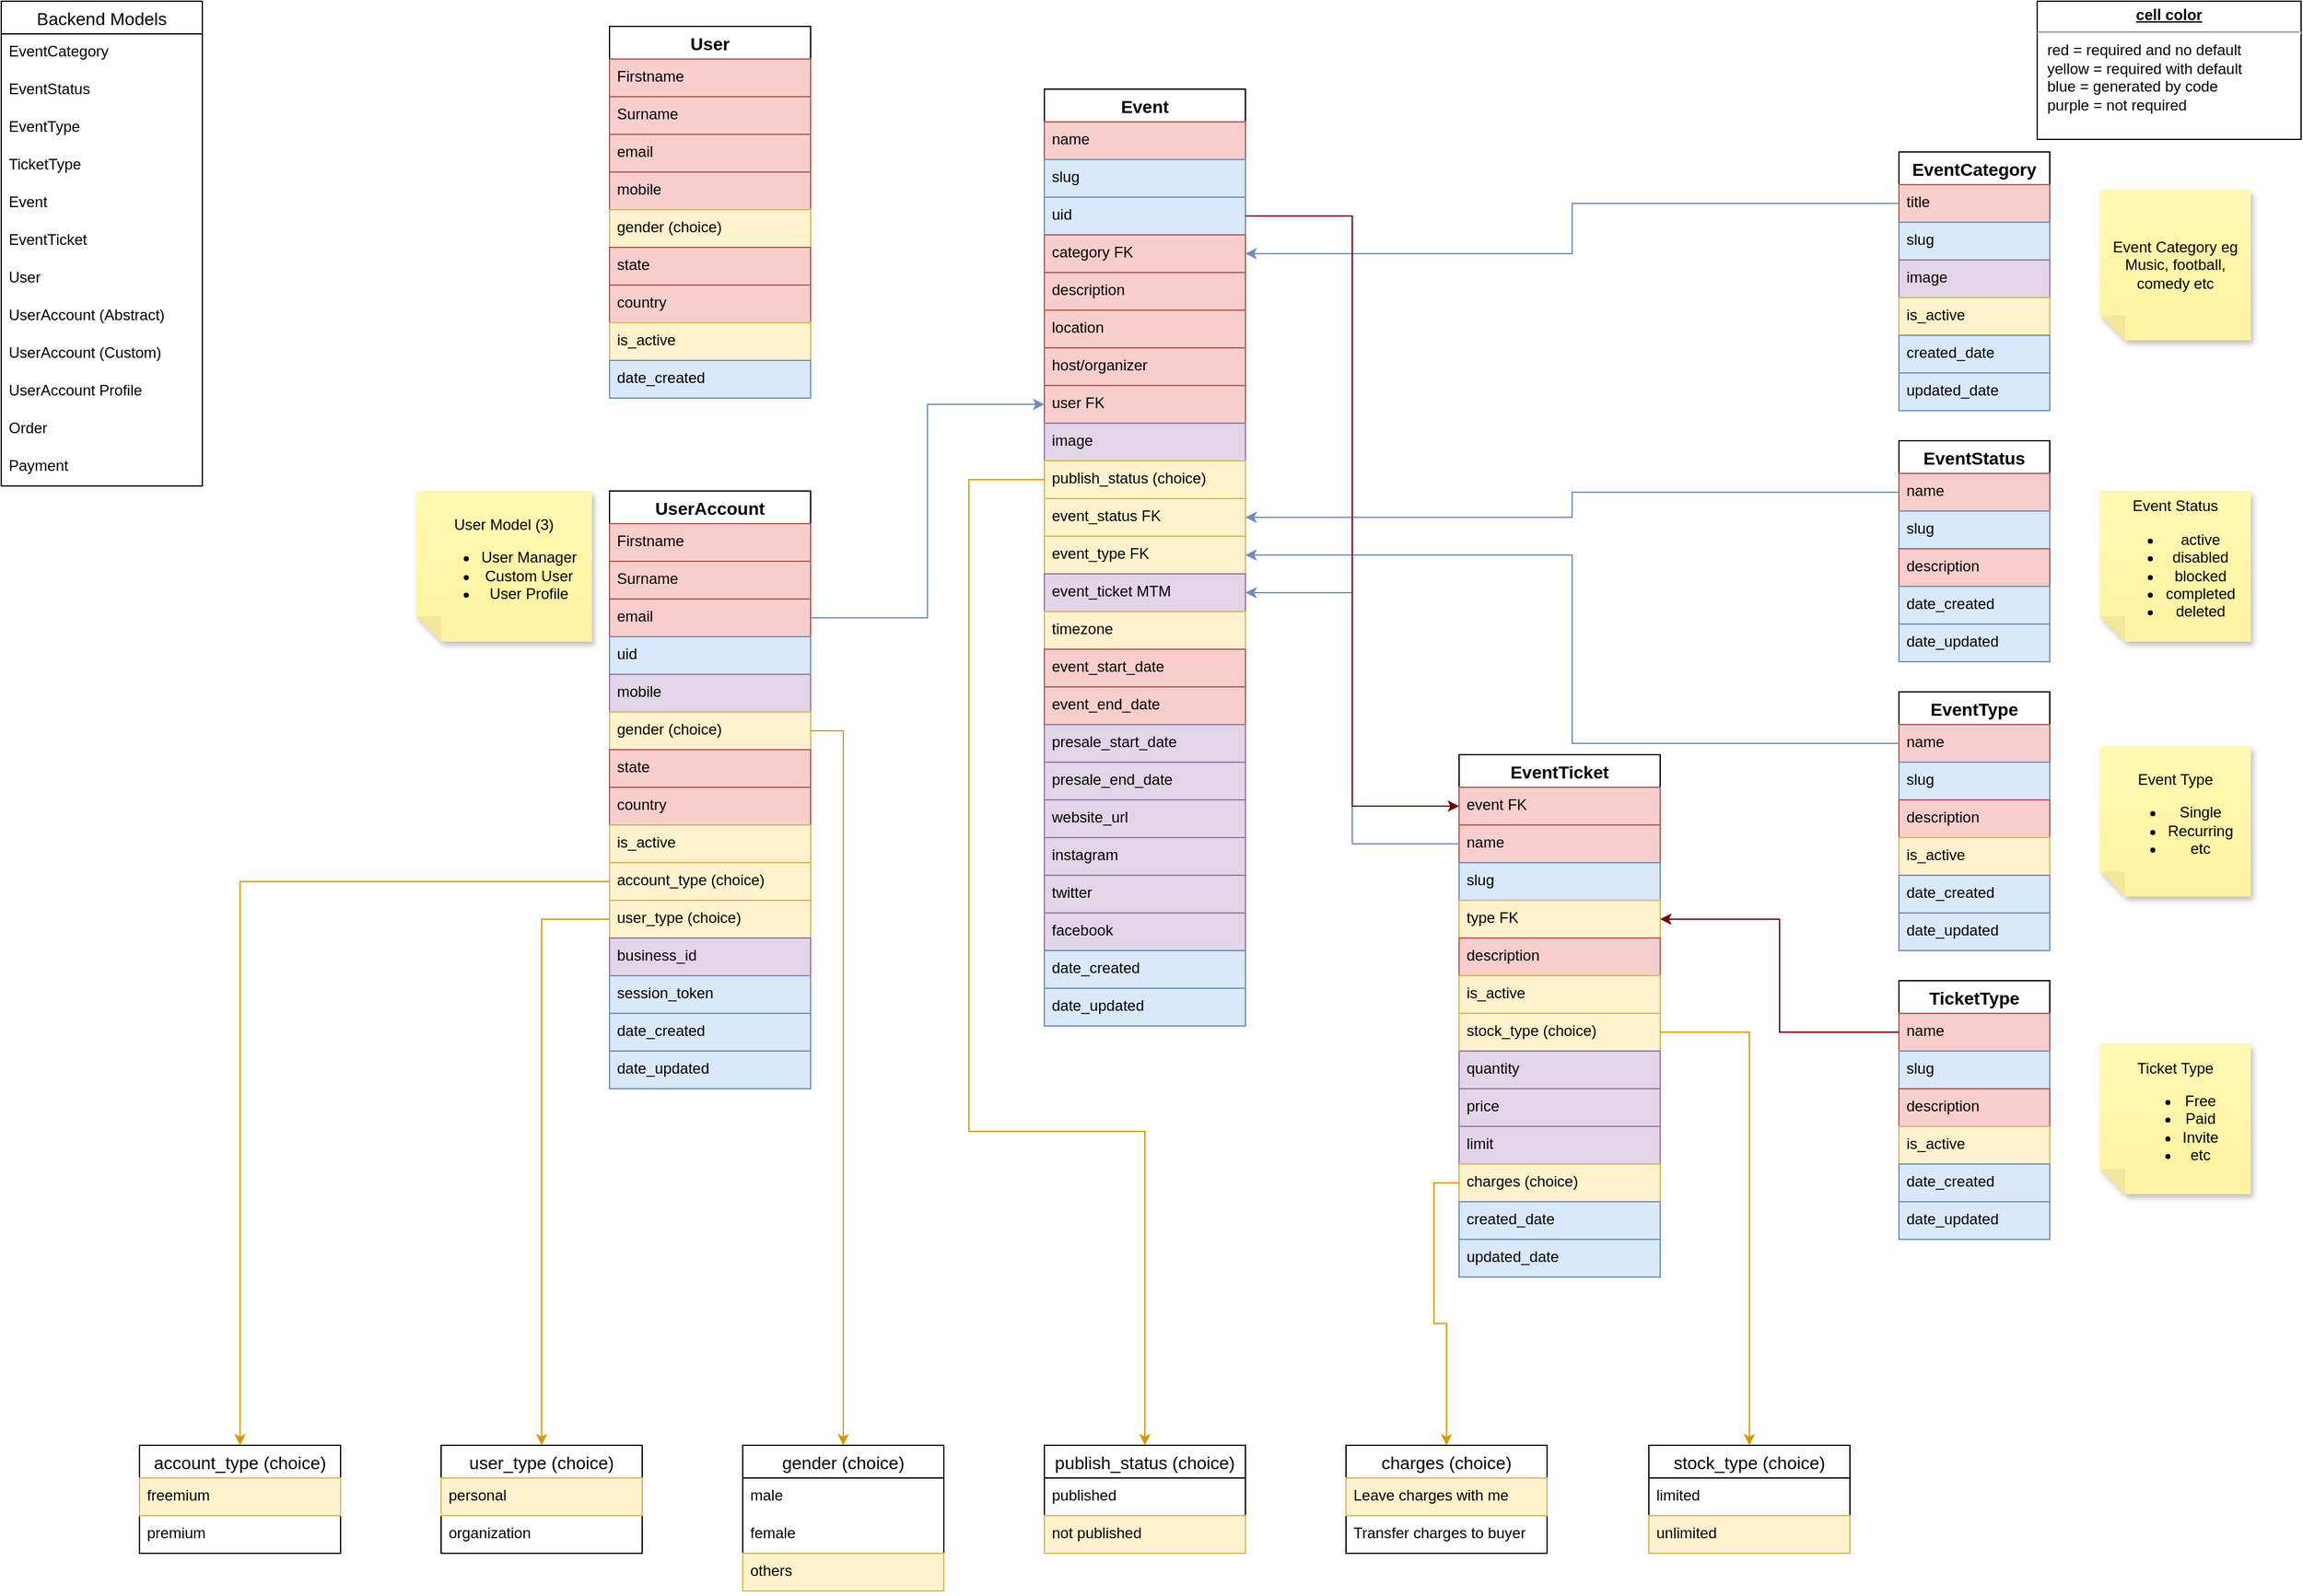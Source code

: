 <mxfile version="20.2.3" type="github">
  <diagram id="C5RBs43oDa-KdzZeNtuy" name="Page-1">
    <mxGraphModel dx="1821" dy="510" grid="1" gridSize="10" guides="1" tooltips="1" connect="1" arrows="1" fold="1" page="1" pageScale="1" pageWidth="827" pageHeight="1169" math="0" shadow="0">
      <root>
        <mxCell id="WIyWlLk6GJQsqaUBKTNV-0" />
        <mxCell id="WIyWlLk6GJQsqaUBKTNV-1" parent="WIyWlLk6GJQsqaUBKTNV-0" />
        <mxCell id="NMEjreOjYdx9jaVVlPMW-15" value="EventCategory" style="swimlane;fontStyle=1;childLayout=stackLayout;horizontal=1;startSize=26;horizontalStack=0;resizeParent=1;resizeParentMax=0;resizeLast=0;collapsible=1;marginBottom=0;align=center;fontSize=14;fontFamily=Helvetica;" parent="WIyWlLk6GJQsqaUBKTNV-1" vertex="1">
          <mxGeometry x="1280" y="170" width="120" height="206" as="geometry" />
        </mxCell>
        <mxCell id="NMEjreOjYdx9jaVVlPMW-16" value="title" style="text;strokeColor=#b85450;fillColor=#f8cecc;spacingLeft=4;spacingRight=4;overflow=hidden;rotatable=0;points=[[0,0.5],[1,0.5]];portConstraint=eastwest;fontSize=12;fontFamily=Helvetica;" parent="NMEjreOjYdx9jaVVlPMW-15" vertex="1">
          <mxGeometry y="26" width="120" height="30" as="geometry" />
        </mxCell>
        <mxCell id="NMEjreOjYdx9jaVVlPMW-17" value="slug" style="text;spacingLeft=4;spacingRight=4;overflow=hidden;rotatable=0;points=[[0,0.5],[1,0.5]];portConstraint=eastwest;fontSize=12;fillColor=#dae8fc;strokeColor=#6c8ebf;" parent="NMEjreOjYdx9jaVVlPMW-15" vertex="1">
          <mxGeometry y="56" width="120" height="30" as="geometry" />
        </mxCell>
        <mxCell id="NMEjreOjYdx9jaVVlPMW-18" value="image" style="text;strokeColor=#9673a6;fillColor=#e1d5e7;spacingLeft=4;spacingRight=4;overflow=hidden;rotatable=0;points=[[0,0.5],[1,0.5]];portConstraint=eastwest;fontSize=12;" parent="NMEjreOjYdx9jaVVlPMW-15" vertex="1">
          <mxGeometry y="86" width="120" height="30" as="geometry" />
        </mxCell>
        <mxCell id="NMEjreOjYdx9jaVVlPMW-27" value="is_active" style="text;strokeColor=#d6b656;fillColor=#fff2cc;spacingLeft=4;spacingRight=4;overflow=hidden;rotatable=0;points=[[0,0.5],[1,0.5]];portConstraint=eastwest;fontSize=12;" parent="NMEjreOjYdx9jaVVlPMW-15" vertex="1">
          <mxGeometry y="116" width="120" height="30" as="geometry" />
        </mxCell>
        <mxCell id="NMEjreOjYdx9jaVVlPMW-28" value="created_date" style="text;strokeColor=#6c8ebf;fillColor=#dae8fc;spacingLeft=4;spacingRight=4;overflow=hidden;rotatable=0;points=[[0,0.5],[1,0.5]];portConstraint=eastwest;fontSize=12;" parent="NMEjreOjYdx9jaVVlPMW-15" vertex="1">
          <mxGeometry y="146" width="120" height="30" as="geometry" />
        </mxCell>
        <mxCell id="NMEjreOjYdx9jaVVlPMW-30" value="updated_date" style="text;strokeColor=#6c8ebf;fillColor=#dae8fc;spacingLeft=4;spacingRight=4;overflow=hidden;rotatable=0;points=[[0,0.5],[1,0.5]];portConstraint=eastwest;fontSize=12;" parent="NMEjreOjYdx9jaVVlPMW-15" vertex="1">
          <mxGeometry y="176" width="120" height="30" as="geometry" />
        </mxCell>
        <mxCell id="NMEjreOjYdx9jaVVlPMW-31" value="Event" style="swimlane;fontStyle=1;childLayout=stackLayout;horizontal=1;startSize=26;horizontalStack=0;resizeParent=1;resizeParentMax=0;resizeLast=0;collapsible=1;marginBottom=0;align=center;fontSize=14;fontFamily=Helvetica;" parent="WIyWlLk6GJQsqaUBKTNV-1" vertex="1">
          <mxGeometry x="600" y="120" width="160" height="746" as="geometry" />
        </mxCell>
        <mxCell id="NMEjreOjYdx9jaVVlPMW-32" value="name" style="text;strokeColor=#b85450;fillColor=#f8cecc;spacingLeft=4;spacingRight=4;overflow=hidden;rotatable=0;points=[[0,0.5],[1,0.5]];portConstraint=eastwest;fontSize=12;fontFamily=Helvetica;" parent="NMEjreOjYdx9jaVVlPMW-31" vertex="1">
          <mxGeometry y="26" width="160" height="30" as="geometry" />
        </mxCell>
        <mxCell id="NMEjreOjYdx9jaVVlPMW-33" value="slug" style="text;spacingLeft=4;spacingRight=4;overflow=hidden;rotatable=0;points=[[0,0.5],[1,0.5]];portConstraint=eastwest;fontSize=12;fontFamily=Helvetica;fillColor=#dae8fc;strokeColor=#6c8ebf;" parent="NMEjreOjYdx9jaVVlPMW-31" vertex="1">
          <mxGeometry y="56" width="160" height="30" as="geometry" />
        </mxCell>
        <mxCell id="NMEjreOjYdx9jaVVlPMW-34" value="uid" style="text;spacingLeft=4;spacingRight=4;overflow=hidden;rotatable=0;points=[[0,0.5],[1,0.5]];portConstraint=eastwest;fontSize=12;fontFamily=Helvetica;fillColor=#dae8fc;strokeColor=#6c8ebf;" parent="NMEjreOjYdx9jaVVlPMW-31" vertex="1">
          <mxGeometry y="86" width="160" height="30" as="geometry" />
        </mxCell>
        <mxCell id="NMEjreOjYdx9jaVVlPMW-49" value="category FK" style="text;strokeColor=#b85450;fillColor=#f8cecc;spacingLeft=4;spacingRight=4;overflow=hidden;rotatable=0;points=[[0,0.5],[1,0.5]];portConstraint=eastwest;fontSize=12;fontFamily=Helvetica;" parent="NMEjreOjYdx9jaVVlPMW-31" vertex="1">
          <mxGeometry y="116" width="160" height="30" as="geometry" />
        </mxCell>
        <mxCell id="NMEjreOjYdx9jaVVlPMW-48" value="description" style="text;strokeColor=#b85450;fillColor=#f8cecc;spacingLeft=4;spacingRight=4;overflow=hidden;rotatable=0;points=[[0,0.5],[1,0.5]];portConstraint=eastwest;fontSize=12;fontFamily=Helvetica;" parent="NMEjreOjYdx9jaVVlPMW-31" vertex="1">
          <mxGeometry y="146" width="160" height="30" as="geometry" />
        </mxCell>
        <mxCell id="NMEjreOjYdx9jaVVlPMW-47" value="location" style="text;strokeColor=#b85450;fillColor=#f8cecc;spacingLeft=4;spacingRight=4;overflow=hidden;rotatable=0;points=[[0,0.5],[1,0.5]];portConstraint=eastwest;fontSize=12;fontFamily=Helvetica;" parent="NMEjreOjYdx9jaVVlPMW-31" vertex="1">
          <mxGeometry y="176" width="160" height="30" as="geometry" />
        </mxCell>
        <mxCell id="NMEjreOjYdx9jaVVlPMW-46" value="host/organizer" style="text;strokeColor=#b85450;fillColor=#f8cecc;spacingLeft=4;spacingRight=4;overflow=hidden;rotatable=0;points=[[0,0.5],[1,0.5]];portConstraint=eastwest;fontSize=12;fontFamily=Helvetica;" parent="NMEjreOjYdx9jaVVlPMW-31" vertex="1">
          <mxGeometry y="206" width="160" height="30" as="geometry" />
        </mxCell>
        <mxCell id="NMEjreOjYdx9jaVVlPMW-45" value="user FK" style="text;strokeColor=#b85450;fillColor=#f8cecc;spacingLeft=4;spacingRight=4;overflow=hidden;rotatable=0;points=[[0,0.5],[1,0.5]];portConstraint=eastwest;fontSize=12;fontFamily=Helvetica;" parent="NMEjreOjYdx9jaVVlPMW-31" vertex="1">
          <mxGeometry y="236" width="160" height="30" as="geometry" />
        </mxCell>
        <mxCell id="NMEjreOjYdx9jaVVlPMW-44" value="image" style="text;strokeColor=#9673a6;fillColor=#e1d5e7;spacingLeft=4;spacingRight=4;overflow=hidden;rotatable=0;points=[[0,0.5],[1,0.5]];portConstraint=eastwest;fontSize=12;fontFamily=Helvetica;" parent="NMEjreOjYdx9jaVVlPMW-31" vertex="1">
          <mxGeometry y="266" width="160" height="30" as="geometry" />
        </mxCell>
        <mxCell id="NMEjreOjYdx9jaVVlPMW-43" value="publish_status (choice)" style="text;strokeColor=#d6b656;fillColor=#fff2cc;spacingLeft=4;spacingRight=4;overflow=hidden;rotatable=0;points=[[0,0.5],[1,0.5]];portConstraint=eastwest;fontSize=12;fontFamily=Helvetica;" parent="NMEjreOjYdx9jaVVlPMW-31" vertex="1">
          <mxGeometry y="296" width="160" height="30" as="geometry" />
        </mxCell>
        <mxCell id="NMEjreOjYdx9jaVVlPMW-42" value="event_status FK" style="text;strokeColor=#d6b656;fillColor=#fff2cc;spacingLeft=4;spacingRight=4;overflow=hidden;rotatable=0;points=[[0,0.5],[1,0.5]];portConstraint=eastwest;fontSize=12;fontFamily=Helvetica;" parent="NMEjreOjYdx9jaVVlPMW-31" vertex="1">
          <mxGeometry y="326" width="160" height="30" as="geometry" />
        </mxCell>
        <mxCell id="NMEjreOjYdx9jaVVlPMW-54" value="event_type FK" style="text;strokeColor=#d6b656;fillColor=#fff2cc;spacingLeft=4;spacingRight=4;overflow=hidden;rotatable=0;points=[[0,0.5],[1,0.5]];portConstraint=eastwest;fontSize=12;fontFamily=Helvetica;" parent="NMEjreOjYdx9jaVVlPMW-31" vertex="1">
          <mxGeometry y="356" width="160" height="30" as="geometry" />
        </mxCell>
        <mxCell id="NMEjreOjYdx9jaVVlPMW-52" value="event_ticket MTM" style="text;strokeColor=#9673a6;fillColor=#e1d5e7;spacingLeft=4;spacingRight=4;overflow=hidden;rotatable=0;points=[[0,0.5],[1,0.5]];portConstraint=eastwest;fontSize=12;fontFamily=Helvetica;" parent="NMEjreOjYdx9jaVVlPMW-31" vertex="1">
          <mxGeometry y="386" width="160" height="30" as="geometry" />
        </mxCell>
        <mxCell id="NMEjreOjYdx9jaVVlPMW-41" value="timezone" style="text;strokeColor=#d6b656;fillColor=#fff2cc;spacingLeft=4;spacingRight=4;overflow=hidden;rotatable=0;points=[[0,0.5],[1,0.5]];portConstraint=eastwest;fontSize=12;fontFamily=Helvetica;" parent="NMEjreOjYdx9jaVVlPMW-31" vertex="1">
          <mxGeometry y="416" width="160" height="30" as="geometry" />
        </mxCell>
        <mxCell id="NMEjreOjYdx9jaVVlPMW-40" value="event_start_date" style="text;strokeColor=#b85450;fillColor=#f8cecc;spacingLeft=4;spacingRight=4;overflow=hidden;rotatable=0;points=[[0,0.5],[1,0.5]];portConstraint=eastwest;fontSize=12;fontFamily=Helvetica;" parent="NMEjreOjYdx9jaVVlPMW-31" vertex="1">
          <mxGeometry y="446" width="160" height="30" as="geometry" />
        </mxCell>
        <mxCell id="NMEjreOjYdx9jaVVlPMW-39" value="event_end_date" style="text;strokeColor=#b85450;fillColor=#f8cecc;spacingLeft=4;spacingRight=4;overflow=hidden;rotatable=0;points=[[0,0.5],[1,0.5]];portConstraint=eastwest;fontSize=12;fontFamily=Helvetica;" parent="NMEjreOjYdx9jaVVlPMW-31" vertex="1">
          <mxGeometry y="476" width="160" height="30" as="geometry" />
        </mxCell>
        <mxCell id="NMEjreOjYdx9jaVVlPMW-38" value="presale_start_date" style="text;strokeColor=#9673a6;fillColor=#e1d5e7;spacingLeft=4;spacingRight=4;overflow=hidden;rotatable=0;points=[[0,0.5],[1,0.5]];portConstraint=eastwest;fontSize=12;fontFamily=Helvetica;" parent="NMEjreOjYdx9jaVVlPMW-31" vertex="1">
          <mxGeometry y="506" width="160" height="30" as="geometry" />
        </mxCell>
        <mxCell id="NMEjreOjYdx9jaVVlPMW-37" value="presale_end_date" style="text;strokeColor=#9673a6;fillColor=#e1d5e7;spacingLeft=4;spacingRight=4;overflow=hidden;rotatable=0;points=[[0,0.5],[1,0.5]];portConstraint=eastwest;fontSize=12;fontFamily=Helvetica;" parent="NMEjreOjYdx9jaVVlPMW-31" vertex="1">
          <mxGeometry y="536" width="160" height="30" as="geometry" />
        </mxCell>
        <mxCell id="NMEjreOjYdx9jaVVlPMW-36" value="website_url" style="text;strokeColor=#9673a6;fillColor=#e1d5e7;spacingLeft=4;spacingRight=4;overflow=hidden;rotatable=0;points=[[0,0.5],[1,0.5]];portConstraint=eastwest;fontSize=12;fontFamily=Helvetica;" parent="NMEjreOjYdx9jaVVlPMW-31" vertex="1">
          <mxGeometry y="566" width="160" height="30" as="geometry" />
        </mxCell>
        <mxCell id="NMEjreOjYdx9jaVVlPMW-35" value="instagram" style="text;strokeColor=#9673a6;fillColor=#e1d5e7;spacingLeft=4;spacingRight=4;overflow=hidden;rotatable=0;points=[[0,0.5],[1,0.5]];portConstraint=eastwest;fontSize=12;fontFamily=Helvetica;" parent="NMEjreOjYdx9jaVVlPMW-31" vertex="1">
          <mxGeometry y="596" width="160" height="30" as="geometry" />
        </mxCell>
        <mxCell id="NMEjreOjYdx9jaVVlPMW-51" value="twitter" style="text;strokeColor=#9673a6;fillColor=#e1d5e7;spacingLeft=4;spacingRight=4;overflow=hidden;rotatable=0;points=[[0,0.5],[1,0.5]];portConstraint=eastwest;fontSize=12;fontFamily=Helvetica;" parent="NMEjreOjYdx9jaVVlPMW-31" vertex="1">
          <mxGeometry y="626" width="160" height="30" as="geometry" />
        </mxCell>
        <mxCell id="NMEjreOjYdx9jaVVlPMW-50" value="facebook" style="text;strokeColor=#9673a6;fillColor=#e1d5e7;spacingLeft=4;spacingRight=4;overflow=hidden;rotatable=0;points=[[0,0.5],[1,0.5]];portConstraint=eastwest;fontSize=12;fontFamily=Helvetica;" parent="NMEjreOjYdx9jaVVlPMW-31" vertex="1">
          <mxGeometry y="656" width="160" height="30" as="geometry" />
        </mxCell>
        <mxCell id="7cKuSLoPHwJG7GLjjcPz-44" value="date_created" style="text;strokeColor=#6c8ebf;fillColor=#dae8fc;spacingLeft=4;spacingRight=4;overflow=hidden;rotatable=0;points=[[0,0.5],[1,0.5]];portConstraint=eastwest;fontSize=12;fontFamily=Helvetica;" vertex="1" parent="NMEjreOjYdx9jaVVlPMW-31">
          <mxGeometry y="686" width="160" height="30" as="geometry" />
        </mxCell>
        <mxCell id="7cKuSLoPHwJG7GLjjcPz-43" value="date_updated" style="text;strokeColor=#6c8ebf;fillColor=#dae8fc;spacingLeft=4;spacingRight=4;overflow=hidden;rotatable=0;points=[[0,0.5],[1,0.5]];portConstraint=eastwest;fontSize=12;fontFamily=Helvetica;" vertex="1" parent="NMEjreOjYdx9jaVVlPMW-31">
          <mxGeometry y="716" width="160" height="30" as="geometry" />
        </mxCell>
        <mxCell id="NMEjreOjYdx9jaVVlPMW-55" value="EventStatus" style="swimlane;fontStyle=1;childLayout=stackLayout;horizontal=1;startSize=26;horizontalStack=0;resizeParent=1;resizeParentMax=0;resizeLast=0;collapsible=1;marginBottom=0;align=center;fontSize=14;fontFamily=Helvetica;" parent="WIyWlLk6GJQsqaUBKTNV-1" vertex="1">
          <mxGeometry x="1280" y="400" width="120" height="176" as="geometry" />
        </mxCell>
        <mxCell id="NMEjreOjYdx9jaVVlPMW-56" value="name" style="text;strokeColor=#b85450;fillColor=#f8cecc;spacingLeft=4;spacingRight=4;overflow=hidden;rotatable=0;points=[[0,0.5],[1,0.5]];portConstraint=eastwest;fontSize=12;fontFamily=Helvetica;" parent="NMEjreOjYdx9jaVVlPMW-55" vertex="1">
          <mxGeometry y="26" width="120" height="30" as="geometry" />
        </mxCell>
        <mxCell id="NMEjreOjYdx9jaVVlPMW-57" value="slug" style="text;spacingLeft=4;spacingRight=4;overflow=hidden;rotatable=0;points=[[0,0.5],[1,0.5]];portConstraint=eastwest;fontSize=12;fontFamily=Helvetica;fillColor=#dae8fc;strokeColor=#6c8ebf;" parent="NMEjreOjYdx9jaVVlPMW-55" vertex="1">
          <mxGeometry y="56" width="120" height="30" as="geometry" />
        </mxCell>
        <mxCell id="NMEjreOjYdx9jaVVlPMW-58" value="description" style="text;strokeColor=#b85450;fillColor=#f8cecc;spacingLeft=4;spacingRight=4;overflow=hidden;rotatable=0;points=[[0,0.5],[1,0.5]];portConstraint=eastwest;fontSize=12;fontFamily=Helvetica;" parent="NMEjreOjYdx9jaVVlPMW-55" vertex="1">
          <mxGeometry y="86" width="120" height="30" as="geometry" />
        </mxCell>
        <mxCell id="NMEjreOjYdx9jaVVlPMW-60" value="date_created" style="text;strokeColor=#6c8ebf;fillColor=#dae8fc;spacingLeft=4;spacingRight=4;overflow=hidden;rotatable=0;points=[[0,0.5],[1,0.5]];portConstraint=eastwest;fontSize=12;fontFamily=Helvetica;" parent="NMEjreOjYdx9jaVVlPMW-55" vertex="1">
          <mxGeometry y="116" width="120" height="30" as="geometry" />
        </mxCell>
        <mxCell id="NMEjreOjYdx9jaVVlPMW-59" value="date_updated" style="text;strokeColor=#6c8ebf;fillColor=#dae8fc;spacingLeft=4;spacingRight=4;overflow=hidden;rotatable=0;points=[[0,0.5],[1,0.5]];portConstraint=eastwest;fontSize=12;fontFamily=Helvetica;" parent="NMEjreOjYdx9jaVVlPMW-55" vertex="1">
          <mxGeometry y="146" width="120" height="30" as="geometry" />
        </mxCell>
        <mxCell id="NMEjreOjYdx9jaVVlPMW-61" value="EventType" style="swimlane;fontStyle=1;childLayout=stackLayout;horizontal=1;startSize=26;horizontalStack=0;resizeParent=1;resizeParentMax=0;resizeLast=0;collapsible=1;marginBottom=0;align=center;fontSize=14;fontFamily=Helvetica;" parent="WIyWlLk6GJQsqaUBKTNV-1" vertex="1">
          <mxGeometry x="1280" y="600" width="120" height="206" as="geometry" />
        </mxCell>
        <mxCell id="NMEjreOjYdx9jaVVlPMW-62" value="name" style="text;strokeColor=#b85450;fillColor=#f8cecc;spacingLeft=4;spacingRight=4;overflow=hidden;rotatable=0;points=[[0,0.5],[1,0.5]];portConstraint=eastwest;fontSize=12;fontFamily=Helvetica;" parent="NMEjreOjYdx9jaVVlPMW-61" vertex="1">
          <mxGeometry y="26" width="120" height="30" as="geometry" />
        </mxCell>
        <mxCell id="NMEjreOjYdx9jaVVlPMW-63" value="slug" style="text;spacingLeft=4;spacingRight=4;overflow=hidden;rotatable=0;points=[[0,0.5],[1,0.5]];portConstraint=eastwest;fontSize=12;fontFamily=Helvetica;fillColor=#dae8fc;strokeColor=#6c8ebf;" parent="NMEjreOjYdx9jaVVlPMW-61" vertex="1">
          <mxGeometry y="56" width="120" height="30" as="geometry" />
        </mxCell>
        <mxCell id="NMEjreOjYdx9jaVVlPMW-64" value="description" style="text;strokeColor=#b85450;fillColor=#f8cecc;spacingLeft=4;spacingRight=4;overflow=hidden;rotatable=0;points=[[0,0.5],[1,0.5]];portConstraint=eastwest;fontSize=12;fontFamily=Helvetica;" parent="NMEjreOjYdx9jaVVlPMW-61" vertex="1">
          <mxGeometry y="86" width="120" height="30" as="geometry" />
        </mxCell>
        <mxCell id="NMEjreOjYdx9jaVVlPMW-81" value="is_active" style="text;strokeColor=#d6b656;fillColor=#fff2cc;spacingLeft=4;spacingRight=4;overflow=hidden;rotatable=0;points=[[0,0.5],[1,0.5]];portConstraint=eastwest;fontSize=12;fontFamily=Helvetica;" parent="NMEjreOjYdx9jaVVlPMW-61" vertex="1">
          <mxGeometry y="116" width="120" height="30" as="geometry" />
        </mxCell>
        <mxCell id="NMEjreOjYdx9jaVVlPMW-65" value="date_created" style="text;strokeColor=#6c8ebf;fillColor=#dae8fc;spacingLeft=4;spacingRight=4;overflow=hidden;rotatable=0;points=[[0,0.5],[1,0.5]];portConstraint=eastwest;fontSize=12;fontFamily=Helvetica;" parent="NMEjreOjYdx9jaVVlPMW-61" vertex="1">
          <mxGeometry y="146" width="120" height="30" as="geometry" />
        </mxCell>
        <mxCell id="NMEjreOjYdx9jaVVlPMW-66" value="date_updated" style="text;strokeColor=#6c8ebf;fillColor=#dae8fc;spacingLeft=4;spacingRight=4;overflow=hidden;rotatable=0;points=[[0,0.5],[1,0.5]];portConstraint=eastwest;fontSize=12;fontFamily=Helvetica;" parent="NMEjreOjYdx9jaVVlPMW-61" vertex="1">
          <mxGeometry y="176" width="120" height="30" as="geometry" />
        </mxCell>
        <mxCell id="NMEjreOjYdx9jaVVlPMW-68" value="EventTicket" style="swimlane;fontStyle=1;childLayout=stackLayout;horizontal=1;startSize=26;horizontalStack=0;resizeParent=1;resizeParentMax=0;resizeLast=0;collapsible=1;marginBottom=0;align=center;fontSize=14;fontFamily=Helvetica;" parent="WIyWlLk6GJQsqaUBKTNV-1" vertex="1">
          <mxGeometry x="930" y="650" width="160" height="416" as="geometry" />
        </mxCell>
        <mxCell id="7cKuSLoPHwJG7GLjjcPz-17" value="event FK" style="text;strokeColor=#b85450;fillColor=#f8cecc;spacingLeft=4;spacingRight=4;overflow=hidden;rotatable=0;points=[[0,0.5],[1,0.5]];portConstraint=eastwest;fontSize=12;fontFamily=Helvetica;" vertex="1" parent="NMEjreOjYdx9jaVVlPMW-68">
          <mxGeometry y="26" width="160" height="30" as="geometry" />
        </mxCell>
        <mxCell id="NMEjreOjYdx9jaVVlPMW-69" value="name" style="text;strokeColor=#b85450;fillColor=#f8cecc;spacingLeft=4;spacingRight=4;overflow=hidden;rotatable=0;points=[[0,0.5],[1,0.5]];portConstraint=eastwest;fontSize=12;fontFamily=Helvetica;" parent="NMEjreOjYdx9jaVVlPMW-68" vertex="1">
          <mxGeometry y="56" width="160" height="30" as="geometry" />
        </mxCell>
        <mxCell id="NMEjreOjYdx9jaVVlPMW-70" value="slug" style="text;spacingLeft=4;spacingRight=4;overflow=hidden;rotatable=0;points=[[0,0.5],[1,0.5]];portConstraint=eastwest;fontSize=12;fillColor=#dae8fc;strokeColor=#6c8ebf;" parent="NMEjreOjYdx9jaVVlPMW-68" vertex="1">
          <mxGeometry y="86" width="160" height="30" as="geometry" />
        </mxCell>
        <mxCell id="NMEjreOjYdx9jaVVlPMW-71" value="type FK" style="text;strokeColor=#d6b656;fillColor=#fff2cc;spacingLeft=4;spacingRight=4;overflow=hidden;rotatable=0;points=[[0,0.5],[1,0.5]];portConstraint=eastwest;fontSize=12;" parent="NMEjreOjYdx9jaVVlPMW-68" vertex="1">
          <mxGeometry y="116" width="160" height="30" as="geometry" />
        </mxCell>
        <mxCell id="NMEjreOjYdx9jaVVlPMW-87" value="description" style="text;strokeColor=#b85450;fillColor=#f8cecc;spacingLeft=4;spacingRight=4;overflow=hidden;rotatable=0;points=[[0,0.5],[1,0.5]];portConstraint=eastwest;fontSize=12;" parent="NMEjreOjYdx9jaVVlPMW-68" vertex="1">
          <mxGeometry y="146" width="160" height="30" as="geometry" />
        </mxCell>
        <mxCell id="NMEjreOjYdx9jaVVlPMW-72" value="is_active" style="text;strokeColor=#d6b656;fillColor=#fff2cc;spacingLeft=4;spacingRight=4;overflow=hidden;rotatable=0;points=[[0,0.5],[1,0.5]];portConstraint=eastwest;fontSize=12;" parent="NMEjreOjYdx9jaVVlPMW-68" vertex="1">
          <mxGeometry y="176" width="160" height="30" as="geometry" />
        </mxCell>
        <mxCell id="NMEjreOjYdx9jaVVlPMW-83" value="stock_type (choice)" style="text;spacingLeft=4;spacingRight=4;overflow=hidden;rotatable=0;points=[[0,0.5],[1,0.5]];portConstraint=eastwest;fontSize=12;fillColor=#fff2cc;strokeColor=#d6b656;" parent="NMEjreOjYdx9jaVVlPMW-68" vertex="1">
          <mxGeometry y="206" width="160" height="30" as="geometry" />
        </mxCell>
        <mxCell id="NMEjreOjYdx9jaVVlPMW-84" value="quantity" style="text;spacingLeft=4;spacingRight=4;overflow=hidden;rotatable=0;points=[[0,0.5],[1,0.5]];portConstraint=eastwest;fontSize=12;fillColor=#e1d5e7;strokeColor=#9673a6;" parent="NMEjreOjYdx9jaVVlPMW-68" vertex="1">
          <mxGeometry y="236" width="160" height="30" as="geometry" />
        </mxCell>
        <mxCell id="NMEjreOjYdx9jaVVlPMW-85" value="price" style="text;strokeColor=#9673a6;fillColor=#e1d5e7;spacingLeft=4;spacingRight=4;overflow=hidden;rotatable=0;points=[[0,0.5],[1,0.5]];portConstraint=eastwest;fontSize=12;" parent="NMEjreOjYdx9jaVVlPMW-68" vertex="1">
          <mxGeometry y="266" width="160" height="30" as="geometry" />
        </mxCell>
        <mxCell id="NMEjreOjYdx9jaVVlPMW-86" value="limit" style="text;strokeColor=#9673a6;fillColor=#e1d5e7;spacingLeft=4;spacingRight=4;overflow=hidden;rotatable=0;points=[[0,0.5],[1,0.5]];portConstraint=eastwest;fontSize=12;" parent="NMEjreOjYdx9jaVVlPMW-68" vertex="1">
          <mxGeometry y="296" width="160" height="30" as="geometry" />
        </mxCell>
        <mxCell id="NMEjreOjYdx9jaVVlPMW-88" value="charges (choice)" style="text;spacingLeft=4;spacingRight=4;overflow=hidden;rotatable=0;points=[[0,0.5],[1,0.5]];portConstraint=eastwest;fontSize=12;fillColor=#fff2cc;strokeColor=#d6b656;" parent="NMEjreOjYdx9jaVVlPMW-68" vertex="1">
          <mxGeometry y="326" width="160" height="30" as="geometry" />
        </mxCell>
        <mxCell id="NMEjreOjYdx9jaVVlPMW-73" value="created_date" style="text;strokeColor=#6c8ebf;fillColor=#dae8fc;spacingLeft=4;spacingRight=4;overflow=hidden;rotatable=0;points=[[0,0.5],[1,0.5]];portConstraint=eastwest;fontSize=12;" parent="NMEjreOjYdx9jaVVlPMW-68" vertex="1">
          <mxGeometry y="356" width="160" height="30" as="geometry" />
        </mxCell>
        <mxCell id="NMEjreOjYdx9jaVVlPMW-74" value="updated_date" style="text;strokeColor=#6c8ebf;fillColor=#dae8fc;spacingLeft=4;spacingRight=4;overflow=hidden;rotatable=0;points=[[0,0.5],[1,0.5]];portConstraint=eastwest;fontSize=12;" parent="NMEjreOjYdx9jaVVlPMW-68" vertex="1">
          <mxGeometry y="386" width="160" height="30" as="geometry" />
        </mxCell>
        <mxCell id="NMEjreOjYdx9jaVVlPMW-75" value="TicketType" style="swimlane;fontStyle=1;childLayout=stackLayout;horizontal=1;startSize=26;horizontalStack=0;resizeParent=1;resizeParentMax=0;resizeLast=0;collapsible=1;marginBottom=0;align=center;fontSize=14;fontFamily=Helvetica;" parent="WIyWlLk6GJQsqaUBKTNV-1" vertex="1">
          <mxGeometry x="1280" y="830" width="120" height="206" as="geometry" />
        </mxCell>
        <mxCell id="NMEjreOjYdx9jaVVlPMW-76" value="name" style="text;strokeColor=#b85450;fillColor=#f8cecc;spacingLeft=4;spacingRight=4;overflow=hidden;rotatable=0;points=[[0,0.5],[1,0.5]];portConstraint=eastwest;fontSize=12;fontFamily=Helvetica;" parent="NMEjreOjYdx9jaVVlPMW-75" vertex="1">
          <mxGeometry y="26" width="120" height="30" as="geometry" />
        </mxCell>
        <mxCell id="NMEjreOjYdx9jaVVlPMW-77" value="slug" style="text;spacingLeft=4;spacingRight=4;overflow=hidden;rotatable=0;points=[[0,0.5],[1,0.5]];portConstraint=eastwest;fontSize=12;fontFamily=Helvetica;fillColor=#dae8fc;strokeColor=#6c8ebf;" parent="NMEjreOjYdx9jaVVlPMW-75" vertex="1">
          <mxGeometry y="56" width="120" height="30" as="geometry" />
        </mxCell>
        <mxCell id="NMEjreOjYdx9jaVVlPMW-78" value="description" style="text;strokeColor=#b85450;fillColor=#f8cecc;spacingLeft=4;spacingRight=4;overflow=hidden;rotatable=0;points=[[0,0.5],[1,0.5]];portConstraint=eastwest;fontSize=12;fontFamily=Helvetica;" parent="NMEjreOjYdx9jaVVlPMW-75" vertex="1">
          <mxGeometry y="86" width="120" height="30" as="geometry" />
        </mxCell>
        <mxCell id="NMEjreOjYdx9jaVVlPMW-82" value="is_active" style="text;strokeColor=#d6b656;fillColor=#fff2cc;spacingLeft=4;spacingRight=4;overflow=hidden;rotatable=0;points=[[0,0.5],[1,0.5]];portConstraint=eastwest;fontSize=12;fontFamily=Helvetica;" parent="NMEjreOjYdx9jaVVlPMW-75" vertex="1">
          <mxGeometry y="116" width="120" height="30" as="geometry" />
        </mxCell>
        <mxCell id="NMEjreOjYdx9jaVVlPMW-79" value="date_created" style="text;strokeColor=#6c8ebf;fillColor=#dae8fc;spacingLeft=4;spacingRight=4;overflow=hidden;rotatable=0;points=[[0,0.5],[1,0.5]];portConstraint=eastwest;fontSize=12;fontFamily=Helvetica;" parent="NMEjreOjYdx9jaVVlPMW-75" vertex="1">
          <mxGeometry y="146" width="120" height="30" as="geometry" />
        </mxCell>
        <mxCell id="NMEjreOjYdx9jaVVlPMW-80" value="date_updated" style="text;strokeColor=#6c8ebf;fillColor=#dae8fc;spacingLeft=4;spacingRight=4;overflow=hidden;rotatable=0;points=[[0,0.5],[1,0.5]];portConstraint=eastwest;fontSize=12;fontFamily=Helvetica;" parent="NMEjreOjYdx9jaVVlPMW-75" vertex="1">
          <mxGeometry y="176" width="120" height="30" as="geometry" />
        </mxCell>
        <mxCell id="NMEjreOjYdx9jaVVlPMW-89" value="User" style="swimlane;fontStyle=1;childLayout=stackLayout;horizontal=1;startSize=26;horizontalStack=0;resizeParent=1;resizeParentMax=0;resizeLast=0;collapsible=1;marginBottom=0;align=center;fontSize=14;fontFamily=Helvetica;" parent="WIyWlLk6GJQsqaUBKTNV-1" vertex="1">
          <mxGeometry x="254" y="70" width="160" height="296" as="geometry" />
        </mxCell>
        <mxCell id="7cKuSLoPHwJG7GLjjcPz-61" value="Firstname" style="text;strokeColor=#b85450;fillColor=#f8cecc;spacingLeft=4;spacingRight=4;overflow=hidden;rotatable=0;points=[[0,0.5],[1,0.5]];portConstraint=eastwest;fontSize=12;fontFamily=Helvetica;" vertex="1" parent="NMEjreOjYdx9jaVVlPMW-89">
          <mxGeometry y="26" width="160" height="30" as="geometry" />
        </mxCell>
        <mxCell id="7cKuSLoPHwJG7GLjjcPz-62" value="Surname" style="text;strokeColor=#b85450;fillColor=#f8cecc;spacingLeft=4;spacingRight=4;overflow=hidden;rotatable=0;points=[[0,0.5],[1,0.5]];portConstraint=eastwest;fontSize=12;fontFamily=Helvetica;" vertex="1" parent="NMEjreOjYdx9jaVVlPMW-89">
          <mxGeometry y="56" width="160" height="30" as="geometry" />
        </mxCell>
        <mxCell id="NMEjreOjYdx9jaVVlPMW-90" value="email" style="text;strokeColor=#b85450;fillColor=#f8cecc;spacingLeft=4;spacingRight=4;overflow=hidden;rotatable=0;points=[[0,0.5],[1,0.5]];portConstraint=eastwest;fontSize=12;fontFamily=Helvetica;" parent="NMEjreOjYdx9jaVVlPMW-89" vertex="1">
          <mxGeometry y="86" width="160" height="30" as="geometry" />
        </mxCell>
        <mxCell id="NMEjreOjYdx9jaVVlPMW-91" value="mobile" style="text;strokeColor=#b85450;fillColor=#f8cecc;spacingLeft=4;spacingRight=4;overflow=hidden;rotatable=0;points=[[0,0.5],[1,0.5]];portConstraint=eastwest;fontSize=12;fontFamily=Helvetica;" parent="NMEjreOjYdx9jaVVlPMW-89" vertex="1">
          <mxGeometry y="116" width="160" height="30" as="geometry" />
        </mxCell>
        <mxCell id="7cKuSLoPHwJG7GLjjcPz-65" value="gender (choice)" style="text;strokeColor=#d6b656;fillColor=#fff2cc;spacingLeft=4;spacingRight=4;overflow=hidden;rotatable=0;points=[[0,0.5],[1,0.5]];portConstraint=eastwest;fontSize=12;fontFamily=Helvetica;" vertex="1" parent="NMEjreOjYdx9jaVVlPMW-89">
          <mxGeometry y="146" width="160" height="30" as="geometry" />
        </mxCell>
        <mxCell id="7cKuSLoPHwJG7GLjjcPz-64" value="state" style="text;strokeColor=#b85450;fillColor=#f8cecc;spacingLeft=4;spacingRight=4;overflow=hidden;rotatable=0;points=[[0,0.5],[1,0.5]];portConstraint=eastwest;fontSize=12;fontFamily=Helvetica;" vertex="1" parent="NMEjreOjYdx9jaVVlPMW-89">
          <mxGeometry y="176" width="160" height="30" as="geometry" />
        </mxCell>
        <mxCell id="7cKuSLoPHwJG7GLjjcPz-63" value="country" style="text;strokeColor=#b85450;fillColor=#f8cecc;spacingLeft=4;spacingRight=4;overflow=hidden;rotatable=0;points=[[0,0.5],[1,0.5]];portConstraint=eastwest;fontSize=12;fontFamily=Helvetica;" vertex="1" parent="NMEjreOjYdx9jaVVlPMW-89">
          <mxGeometry y="206" width="160" height="30" as="geometry" />
        </mxCell>
        <mxCell id="NMEjreOjYdx9jaVVlPMW-93" value="is_active" style="text;strokeColor=#d6b656;fillColor=#fff2cc;spacingLeft=4;spacingRight=4;overflow=hidden;rotatable=0;points=[[0,0.5],[1,0.5]];portConstraint=eastwest;fontSize=12;fontFamily=Helvetica;" parent="NMEjreOjYdx9jaVVlPMW-89" vertex="1">
          <mxGeometry y="236" width="160" height="30" as="geometry" />
        </mxCell>
        <mxCell id="NMEjreOjYdx9jaVVlPMW-92" value="date_created" style="text;strokeColor=#6c8ebf;fillColor=#dae8fc;spacingLeft=4;spacingRight=4;overflow=hidden;rotatable=0;points=[[0,0.5],[1,0.5]];portConstraint=eastwest;fontSize=12;fontFamily=Helvetica;" parent="NMEjreOjYdx9jaVVlPMW-89" vertex="1">
          <mxGeometry y="266" width="160" height="30" as="geometry" />
        </mxCell>
        <mxCell id="NMEjreOjYdx9jaVVlPMW-94" value="UserAccount" style="swimlane;fontStyle=1;childLayout=stackLayout;horizontal=1;startSize=26;horizontalStack=0;resizeParent=1;resizeParentMax=0;resizeLast=0;collapsible=1;marginBottom=0;align=center;fontSize=14;fontFamily=Helvetica;" parent="WIyWlLk6GJQsqaUBKTNV-1" vertex="1">
          <mxGeometry x="254" y="440" width="160" height="476" as="geometry" />
        </mxCell>
        <mxCell id="NMEjreOjYdx9jaVVlPMW-99" value="Firstname" style="text;strokeColor=#b85450;fillColor=#f8cecc;spacingLeft=4;spacingRight=4;overflow=hidden;rotatable=0;points=[[0,0.5],[1,0.5]];portConstraint=eastwest;fontSize=12;fontFamily=Helvetica;" parent="NMEjreOjYdx9jaVVlPMW-94" vertex="1">
          <mxGeometry y="26" width="160" height="30" as="geometry" />
        </mxCell>
        <mxCell id="NMEjreOjYdx9jaVVlPMW-100" value="Surname" style="text;strokeColor=#b85450;fillColor=#f8cecc;spacingLeft=4;spacingRight=4;overflow=hidden;rotatable=0;points=[[0,0.5],[1,0.5]];portConstraint=eastwest;fontSize=12;fontFamily=Helvetica;" parent="NMEjreOjYdx9jaVVlPMW-94" vertex="1">
          <mxGeometry y="56" width="160" height="30" as="geometry" />
        </mxCell>
        <mxCell id="NMEjreOjYdx9jaVVlPMW-95" value="email" style="text;strokeColor=#b85450;fillColor=#f8cecc;spacingLeft=4;spacingRight=4;overflow=hidden;rotatable=0;points=[[0,0.5],[1,0.5]];portConstraint=eastwest;fontSize=12;fontFamily=Helvetica;" parent="NMEjreOjYdx9jaVVlPMW-94" vertex="1">
          <mxGeometry y="86" width="160" height="30" as="geometry" />
        </mxCell>
        <mxCell id="NMEjreOjYdx9jaVVlPMW-106" value="uid" style="text;strokeColor=#6c8ebf;fillColor=#dae8fc;spacingLeft=4;spacingRight=4;overflow=hidden;rotatable=0;points=[[0,0.5],[1,0.5]];portConstraint=eastwest;fontSize=12;fontFamily=Helvetica;" parent="NMEjreOjYdx9jaVVlPMW-94" vertex="1">
          <mxGeometry y="116" width="160" height="30" as="geometry" />
        </mxCell>
        <mxCell id="NMEjreOjYdx9jaVVlPMW-96" value="mobile" style="text;strokeColor=#9673a6;fillColor=#e1d5e7;spacingLeft=4;spacingRight=4;overflow=hidden;rotatable=0;points=[[0,0.5],[1,0.5]];portConstraint=eastwest;fontSize=12;fontFamily=Helvetica;" parent="NMEjreOjYdx9jaVVlPMW-94" vertex="1">
          <mxGeometry y="146" width="160" height="30" as="geometry" />
        </mxCell>
        <mxCell id="NMEjreOjYdx9jaVVlPMW-102" value="gender (choice)" style="text;strokeColor=#d6b656;fillColor=#fff2cc;spacingLeft=4;spacingRight=4;overflow=hidden;rotatable=0;points=[[0,0.5],[1,0.5]];portConstraint=eastwest;fontSize=12;fontFamily=Helvetica;" parent="NMEjreOjYdx9jaVVlPMW-94" vertex="1">
          <mxGeometry y="176" width="160" height="30" as="geometry" />
        </mxCell>
        <mxCell id="7cKuSLoPHwJG7GLjjcPz-60" value="state" style="text;strokeColor=#b85450;fillColor=#f8cecc;spacingLeft=4;spacingRight=4;overflow=hidden;rotatable=0;points=[[0,0.5],[1,0.5]];portConstraint=eastwest;fontSize=12;fontFamily=Helvetica;" vertex="1" parent="NMEjreOjYdx9jaVVlPMW-94">
          <mxGeometry y="206" width="160" height="30" as="geometry" />
        </mxCell>
        <mxCell id="NMEjreOjYdx9jaVVlPMW-101" value="country" style="text;strokeColor=#b85450;fillColor=#f8cecc;spacingLeft=4;spacingRight=4;overflow=hidden;rotatable=0;points=[[0,0.5],[1,0.5]];portConstraint=eastwest;fontSize=12;fontFamily=Helvetica;" parent="NMEjreOjYdx9jaVVlPMW-94" vertex="1">
          <mxGeometry y="236" width="160" height="30" as="geometry" />
        </mxCell>
        <mxCell id="NMEjreOjYdx9jaVVlPMW-97" value="is_active" style="text;strokeColor=#d6b656;fillColor=#fff2cc;spacingLeft=4;spacingRight=4;overflow=hidden;rotatable=0;points=[[0,0.5],[1,0.5]];portConstraint=eastwest;fontSize=12;fontFamily=Helvetica;" parent="NMEjreOjYdx9jaVVlPMW-94" vertex="1">
          <mxGeometry y="266" width="160" height="30" as="geometry" />
        </mxCell>
        <mxCell id="NMEjreOjYdx9jaVVlPMW-105" value="account_type (choice)" style="text;strokeColor=#d6b656;fillColor=#fff2cc;spacingLeft=4;spacingRight=4;overflow=hidden;rotatable=0;points=[[0,0.5],[1,0.5]];portConstraint=eastwest;fontSize=12;fontFamily=Helvetica;" parent="NMEjreOjYdx9jaVVlPMW-94" vertex="1">
          <mxGeometry y="296" width="160" height="30" as="geometry" />
        </mxCell>
        <mxCell id="NMEjreOjYdx9jaVVlPMW-104" value="user_type (choice)" style="text;strokeColor=#d6b656;fillColor=#fff2cc;spacingLeft=4;spacingRight=4;overflow=hidden;rotatable=0;points=[[0,0.5],[1,0.5]];portConstraint=eastwest;fontSize=12;fontFamily=Helvetica;" parent="NMEjreOjYdx9jaVVlPMW-94" vertex="1">
          <mxGeometry y="326" width="160" height="30" as="geometry" />
        </mxCell>
        <mxCell id="NMEjreOjYdx9jaVVlPMW-103" value="business_id" style="text;strokeColor=#9673a6;fillColor=#e1d5e7;spacingLeft=4;spacingRight=4;overflow=hidden;rotatable=0;points=[[0,0.5],[1,0.5]];portConstraint=eastwest;fontSize=12;fontFamily=Helvetica;" parent="NMEjreOjYdx9jaVVlPMW-94" vertex="1">
          <mxGeometry y="356" width="160" height="30" as="geometry" />
        </mxCell>
        <mxCell id="7cKuSLoPHwJG7GLjjcPz-0" value="session_token" style="text;strokeColor=#6c8ebf;fillColor=#dae8fc;spacingLeft=4;spacingRight=4;overflow=hidden;rotatable=0;points=[[0,0.5],[1,0.5]];portConstraint=eastwest;fontSize=12;fontFamily=Helvetica;" vertex="1" parent="NMEjreOjYdx9jaVVlPMW-94">
          <mxGeometry y="386" width="160" height="30" as="geometry" />
        </mxCell>
        <mxCell id="NMEjreOjYdx9jaVVlPMW-98" value="date_created" style="text;strokeColor=#6c8ebf;fillColor=#dae8fc;spacingLeft=4;spacingRight=4;overflow=hidden;rotatable=0;points=[[0,0.5],[1,0.5]];portConstraint=eastwest;fontSize=12;fontFamily=Helvetica;" parent="NMEjreOjYdx9jaVVlPMW-94" vertex="1">
          <mxGeometry y="416" width="160" height="30" as="geometry" />
        </mxCell>
        <mxCell id="NMEjreOjYdx9jaVVlPMW-107" value="date_updated" style="text;strokeColor=#6c8ebf;fillColor=#dae8fc;spacingLeft=4;spacingRight=4;overflow=hidden;rotatable=0;points=[[0,0.5],[1,0.5]];portConstraint=eastwest;fontSize=12;fontFamily=Helvetica;" parent="NMEjreOjYdx9jaVVlPMW-94" vertex="1">
          <mxGeometry y="446" width="160" height="30" as="geometry" />
        </mxCell>
        <mxCell id="7cKuSLoPHwJG7GLjjcPz-1" style="edgeStyle=orthogonalEdgeStyle;rounded=0;orthogonalLoop=1;jettySize=auto;html=1;entryX=1;entryY=0.5;entryDx=0;entryDy=0;fillColor=#dae8fc;strokeColor=#6c8ebf;" edge="1" parent="WIyWlLk6GJQsqaUBKTNV-1" source="NMEjreOjYdx9jaVVlPMW-16" target="NMEjreOjYdx9jaVVlPMW-49">
          <mxGeometry relative="1" as="geometry" />
        </mxCell>
        <mxCell id="7cKuSLoPHwJG7GLjjcPz-2" value="Event Category eg Music, football, comedy etc" style="shape=note;whiteSpace=wrap;html=1;backgroundOutline=1;fontColor=#000000;darkOpacity=0.05;fillColor=#FFF9B2;strokeColor=none;fillStyle=solid;direction=west;gradientDirection=north;gradientColor=#FFF2A1;shadow=1;size=20;pointerEvents=1;" vertex="1" parent="WIyWlLk6GJQsqaUBKTNV-1">
          <mxGeometry x="1440" y="200" width="120" height="120" as="geometry" />
        </mxCell>
        <mxCell id="7cKuSLoPHwJG7GLjjcPz-3" value="Event Status&lt;br&gt;&lt;ul&gt;&lt;li&gt;active&lt;/li&gt;&lt;li&gt;disabled&lt;/li&gt;&lt;li&gt;blocked&lt;/li&gt;&lt;li&gt;completed&lt;/li&gt;&lt;li&gt;deleted&lt;/li&gt;&lt;/ul&gt;" style="shape=note;whiteSpace=wrap;html=1;backgroundOutline=1;fontColor=#000000;darkOpacity=0.05;fillColor=#FFF9B2;strokeColor=none;fillStyle=solid;direction=west;gradientDirection=north;gradientColor=#FFF2A1;shadow=1;size=20;pointerEvents=1;" vertex="1" parent="WIyWlLk6GJQsqaUBKTNV-1">
          <mxGeometry x="1440" y="440" width="120" height="120" as="geometry" />
        </mxCell>
        <mxCell id="7cKuSLoPHwJG7GLjjcPz-4" value="Event Type&lt;br&gt;&lt;ul&gt;&lt;li&gt;Single&lt;/li&gt;&lt;li&gt;Recurring&lt;/li&gt;&lt;li&gt;etc&lt;/li&gt;&lt;/ul&gt;" style="shape=note;whiteSpace=wrap;html=1;backgroundOutline=1;fontColor=#000000;darkOpacity=0.05;fillColor=#FFF9B2;strokeColor=none;fillStyle=solid;direction=west;gradientDirection=north;gradientColor=#FFF2A1;shadow=1;size=20;pointerEvents=1;" vertex="1" parent="WIyWlLk6GJQsqaUBKTNV-1">
          <mxGeometry x="1440" y="643" width="120" height="120" as="geometry" />
        </mxCell>
        <mxCell id="7cKuSLoPHwJG7GLjjcPz-5" value="Ticket Type&lt;br&gt;&lt;ul&gt;&lt;li&gt;Free&lt;/li&gt;&lt;li&gt;Paid&lt;/li&gt;&lt;li&gt;Invite&lt;/li&gt;&lt;li&gt;etc&lt;/li&gt;&lt;/ul&gt;" style="shape=note;whiteSpace=wrap;html=1;backgroundOutline=1;fontColor=#000000;darkOpacity=0.05;fillColor=#FFF9B2;strokeColor=none;fillStyle=solid;direction=west;gradientDirection=north;gradientColor=#FFF2A1;shadow=1;size=20;pointerEvents=1;" vertex="1" parent="WIyWlLk6GJQsqaUBKTNV-1">
          <mxGeometry x="1440" y="880" width="120" height="120" as="geometry" />
        </mxCell>
        <mxCell id="7cKuSLoPHwJG7GLjjcPz-6" style="edgeStyle=orthogonalEdgeStyle;rounded=0;orthogonalLoop=1;jettySize=auto;html=1;entryX=1;entryY=0.5;entryDx=0;entryDy=0;fillColor=#a20025;strokeColor=#6F0000;" edge="1" parent="WIyWlLk6GJQsqaUBKTNV-1" source="NMEjreOjYdx9jaVVlPMW-76" target="NMEjreOjYdx9jaVVlPMW-71">
          <mxGeometry relative="1" as="geometry" />
        </mxCell>
        <mxCell id="7cKuSLoPHwJG7GLjjcPz-7" value="stock_type (choice)" style="swimlane;fontStyle=0;childLayout=stackLayout;horizontal=1;startSize=26;horizontalStack=0;resizeParent=1;resizeParentMax=0;resizeLast=0;collapsible=1;marginBottom=0;align=center;fontSize=14;" vertex="1" parent="WIyWlLk6GJQsqaUBKTNV-1">
          <mxGeometry x="1081" y="1200" width="160" height="86" as="geometry" />
        </mxCell>
        <mxCell id="7cKuSLoPHwJG7GLjjcPz-8" value="limited" style="text;strokeColor=none;fillColor=none;spacingLeft=4;spacingRight=4;overflow=hidden;rotatable=0;points=[[0,0.5],[1,0.5]];portConstraint=eastwest;fontSize=12;" vertex="1" parent="7cKuSLoPHwJG7GLjjcPz-7">
          <mxGeometry y="26" width="160" height="30" as="geometry" />
        </mxCell>
        <mxCell id="7cKuSLoPHwJG7GLjjcPz-10" value="unlimited" style="text;strokeColor=#d6b656;fillColor=#fff2cc;spacingLeft=4;spacingRight=4;overflow=hidden;rotatable=0;points=[[0,0.5],[1,0.5]];portConstraint=eastwest;fontSize=12;" vertex="1" parent="7cKuSLoPHwJG7GLjjcPz-7">
          <mxGeometry y="56" width="160" height="30" as="geometry" />
        </mxCell>
        <mxCell id="7cKuSLoPHwJG7GLjjcPz-12" style="edgeStyle=orthogonalEdgeStyle;rounded=0;orthogonalLoop=1;jettySize=auto;html=1;fillColor=#ffe6cc;strokeColor=#d79b00;" edge="1" parent="WIyWlLk6GJQsqaUBKTNV-1" source="NMEjreOjYdx9jaVVlPMW-83" target="7cKuSLoPHwJG7GLjjcPz-7">
          <mxGeometry relative="1" as="geometry" />
        </mxCell>
        <mxCell id="7cKuSLoPHwJG7GLjjcPz-13" value="charges (choice)" style="swimlane;fontStyle=0;childLayout=stackLayout;horizontal=1;startSize=26;horizontalStack=0;resizeParent=1;resizeParentMax=0;resizeLast=0;collapsible=1;marginBottom=0;align=center;fontSize=14;" vertex="1" parent="WIyWlLk6GJQsqaUBKTNV-1">
          <mxGeometry x="840" y="1200" width="160" height="86" as="geometry" />
        </mxCell>
        <mxCell id="7cKuSLoPHwJG7GLjjcPz-14" value="Leave charges with me" style="text;strokeColor=#d6b656;fillColor=#fff2cc;spacingLeft=4;spacingRight=4;overflow=hidden;rotatable=0;points=[[0,0.5],[1,0.5]];portConstraint=eastwest;fontSize=12;" vertex="1" parent="7cKuSLoPHwJG7GLjjcPz-13">
          <mxGeometry y="26" width="160" height="30" as="geometry" />
        </mxCell>
        <mxCell id="7cKuSLoPHwJG7GLjjcPz-15" value="Transfer charges to buyer" style="text;strokeColor=none;fillColor=none;spacingLeft=4;spacingRight=4;overflow=hidden;rotatable=0;points=[[0,0.5],[1,0.5]];portConstraint=eastwest;fontSize=12;" vertex="1" parent="7cKuSLoPHwJG7GLjjcPz-13">
          <mxGeometry y="56" width="160" height="30" as="geometry" />
        </mxCell>
        <mxCell id="7cKuSLoPHwJG7GLjjcPz-16" style="edgeStyle=orthogonalEdgeStyle;rounded=0;orthogonalLoop=1;jettySize=auto;html=1;fillColor=#ffe6cc;strokeColor=#d79b00;" edge="1" parent="WIyWlLk6GJQsqaUBKTNV-1" source="NMEjreOjYdx9jaVVlPMW-88" target="7cKuSLoPHwJG7GLjjcPz-13">
          <mxGeometry relative="1" as="geometry" />
        </mxCell>
        <mxCell id="7cKuSLoPHwJG7GLjjcPz-18" style="edgeStyle=orthogonalEdgeStyle;rounded=0;orthogonalLoop=1;jettySize=auto;html=1;exitX=1;exitY=0.5;exitDx=0;exitDy=0;fillColor=#dae8fc;strokeColor=#6c8ebf;" edge="1" parent="WIyWlLk6GJQsqaUBKTNV-1" source="NMEjreOjYdx9jaVVlPMW-95" target="NMEjreOjYdx9jaVVlPMW-45">
          <mxGeometry relative="1" as="geometry" />
        </mxCell>
        <mxCell id="7cKuSLoPHwJG7GLjjcPz-19" value="publish_status (choice)" style="swimlane;fontStyle=0;childLayout=stackLayout;horizontal=1;startSize=26;horizontalStack=0;resizeParent=1;resizeParentMax=0;resizeLast=0;collapsible=1;marginBottom=0;align=center;fontSize=14;" vertex="1" parent="WIyWlLk6GJQsqaUBKTNV-1">
          <mxGeometry x="600" y="1200" width="160" height="86" as="geometry" />
        </mxCell>
        <mxCell id="7cKuSLoPHwJG7GLjjcPz-20" value="published" style="text;strokeColor=none;fillColor=none;spacingLeft=4;spacingRight=4;overflow=hidden;rotatable=0;points=[[0,0.5],[1,0.5]];portConstraint=eastwest;fontSize=12;" vertex="1" parent="7cKuSLoPHwJG7GLjjcPz-19">
          <mxGeometry y="26" width="160" height="30" as="geometry" />
        </mxCell>
        <mxCell id="7cKuSLoPHwJG7GLjjcPz-21" value="not published" style="text;strokeColor=#d6b656;fillColor=#fff2cc;spacingLeft=4;spacingRight=4;overflow=hidden;rotatable=0;points=[[0,0.5],[1,0.5]];portConstraint=eastwest;fontSize=12;" vertex="1" parent="7cKuSLoPHwJG7GLjjcPz-19">
          <mxGeometry y="56" width="160" height="30" as="geometry" />
        </mxCell>
        <mxCell id="7cKuSLoPHwJG7GLjjcPz-24" style="edgeStyle=orthogonalEdgeStyle;rounded=0;orthogonalLoop=1;jettySize=auto;html=1;exitX=0;exitY=0.5;exitDx=0;exitDy=0;entryX=1;entryY=0.5;entryDx=0;entryDy=0;fillColor=#dae8fc;strokeColor=#6c8ebf;" edge="1" parent="WIyWlLk6GJQsqaUBKTNV-1" source="NMEjreOjYdx9jaVVlPMW-56" target="NMEjreOjYdx9jaVVlPMW-42">
          <mxGeometry relative="1" as="geometry" />
        </mxCell>
        <mxCell id="7cKuSLoPHwJG7GLjjcPz-25" style="edgeStyle=orthogonalEdgeStyle;rounded=0;orthogonalLoop=1;jettySize=auto;html=1;exitX=0;exitY=0.5;exitDx=0;exitDy=0;fillColor=#dae8fc;strokeColor=#6c8ebf;" edge="1" parent="WIyWlLk6GJQsqaUBKTNV-1" source="NMEjreOjYdx9jaVVlPMW-62" target="NMEjreOjYdx9jaVVlPMW-54">
          <mxGeometry relative="1" as="geometry" />
        </mxCell>
        <mxCell id="7cKuSLoPHwJG7GLjjcPz-26" style="edgeStyle=orthogonalEdgeStyle;rounded=0;orthogonalLoop=1;jettySize=auto;html=1;entryX=1;entryY=0.5;entryDx=0;entryDy=0;fillColor=#dae8fc;strokeColor=#6c8ebf;" edge="1" parent="WIyWlLk6GJQsqaUBKTNV-1" source="NMEjreOjYdx9jaVVlPMW-69" target="NMEjreOjYdx9jaVVlPMW-52">
          <mxGeometry relative="1" as="geometry" />
        </mxCell>
        <mxCell id="7cKuSLoPHwJG7GLjjcPz-27" style="edgeStyle=orthogonalEdgeStyle;rounded=0;orthogonalLoop=1;jettySize=auto;html=1;entryX=0;entryY=0.5;entryDx=0;entryDy=0;fillColor=#a20025;strokeColor=#6F0000;" edge="1" parent="WIyWlLk6GJQsqaUBKTNV-1" source="NMEjreOjYdx9jaVVlPMW-34" target="7cKuSLoPHwJG7GLjjcPz-17">
          <mxGeometry relative="1" as="geometry" />
        </mxCell>
        <mxCell id="7cKuSLoPHwJG7GLjjcPz-28" value="gender (choice)" style="swimlane;fontStyle=0;childLayout=stackLayout;horizontal=1;startSize=26;horizontalStack=0;resizeParent=1;resizeParentMax=0;resizeLast=0;collapsible=1;marginBottom=0;align=center;fontSize=14;" vertex="1" parent="WIyWlLk6GJQsqaUBKTNV-1">
          <mxGeometry x="360" y="1200" width="160" height="116" as="geometry" />
        </mxCell>
        <mxCell id="7cKuSLoPHwJG7GLjjcPz-29" value="male" style="text;strokeColor=none;fillColor=none;spacingLeft=4;spacingRight=4;overflow=hidden;rotatable=0;points=[[0,0.5],[1,0.5]];portConstraint=eastwest;fontSize=12;" vertex="1" parent="7cKuSLoPHwJG7GLjjcPz-28">
          <mxGeometry y="26" width="160" height="30" as="geometry" />
        </mxCell>
        <mxCell id="7cKuSLoPHwJG7GLjjcPz-30" value="female" style="text;strokeColor=none;fillColor=none;spacingLeft=4;spacingRight=4;overflow=hidden;rotatable=0;points=[[0,0.5],[1,0.5]];portConstraint=eastwest;fontSize=12;" vertex="1" parent="7cKuSLoPHwJG7GLjjcPz-28">
          <mxGeometry y="56" width="160" height="30" as="geometry" />
        </mxCell>
        <mxCell id="7cKuSLoPHwJG7GLjjcPz-31" value="others" style="text;strokeColor=#d6b656;fillColor=#fff2cc;spacingLeft=4;spacingRight=4;overflow=hidden;rotatable=0;points=[[0,0.5],[1,0.5]];portConstraint=eastwest;fontSize=12;" vertex="1" parent="7cKuSLoPHwJG7GLjjcPz-28">
          <mxGeometry y="86" width="160" height="30" as="geometry" />
        </mxCell>
        <mxCell id="7cKuSLoPHwJG7GLjjcPz-32" style="edgeStyle=orthogonalEdgeStyle;rounded=0;orthogonalLoop=1;jettySize=auto;html=1;entryX=0.5;entryY=0;entryDx=0;entryDy=0;fillColor=#ffe6cc;strokeColor=#d79b00;" edge="1" parent="WIyWlLk6GJQsqaUBKTNV-1" source="NMEjreOjYdx9jaVVlPMW-102" target="7cKuSLoPHwJG7GLjjcPz-28">
          <mxGeometry relative="1" as="geometry" />
        </mxCell>
        <mxCell id="7cKuSLoPHwJG7GLjjcPz-33" value="account_type (choice)" style="swimlane;fontStyle=0;childLayout=stackLayout;horizontal=1;startSize=26;horizontalStack=0;resizeParent=1;resizeParentMax=0;resizeLast=0;collapsible=1;marginBottom=0;align=center;fontSize=14;" vertex="1" parent="WIyWlLk6GJQsqaUBKTNV-1">
          <mxGeometry x="-120" y="1200" width="160" height="86" as="geometry" />
        </mxCell>
        <mxCell id="7cKuSLoPHwJG7GLjjcPz-34" value="freemium" style="text;strokeColor=#d6b656;fillColor=#fff2cc;spacingLeft=4;spacingRight=4;overflow=hidden;rotatable=0;points=[[0,0.5],[1,0.5]];portConstraint=eastwest;fontSize=12;" vertex="1" parent="7cKuSLoPHwJG7GLjjcPz-33">
          <mxGeometry y="26" width="160" height="30" as="geometry" />
        </mxCell>
        <mxCell id="7cKuSLoPHwJG7GLjjcPz-35" value="premium" style="text;strokeColor=none;fillColor=none;spacingLeft=4;spacingRight=4;overflow=hidden;rotatable=0;points=[[0,0.5],[1,0.5]];portConstraint=eastwest;fontSize=12;" vertex="1" parent="7cKuSLoPHwJG7GLjjcPz-33">
          <mxGeometry y="56" width="160" height="30" as="geometry" />
        </mxCell>
        <mxCell id="7cKuSLoPHwJG7GLjjcPz-36" value="user_type (choice)" style="swimlane;fontStyle=0;childLayout=stackLayout;horizontal=1;startSize=26;horizontalStack=0;resizeParent=1;resizeParentMax=0;resizeLast=0;collapsible=1;marginBottom=0;align=center;fontSize=14;" vertex="1" parent="WIyWlLk6GJQsqaUBKTNV-1">
          <mxGeometry x="120" y="1200" width="160" height="86" as="geometry" />
        </mxCell>
        <mxCell id="7cKuSLoPHwJG7GLjjcPz-37" value="personal" style="text;strokeColor=#d6b656;fillColor=#fff2cc;spacingLeft=4;spacingRight=4;overflow=hidden;rotatable=0;points=[[0,0.5],[1,0.5]];portConstraint=eastwest;fontSize=12;" vertex="1" parent="7cKuSLoPHwJG7GLjjcPz-36">
          <mxGeometry y="26" width="160" height="30" as="geometry" />
        </mxCell>
        <mxCell id="7cKuSLoPHwJG7GLjjcPz-38" value="organization" style="text;strokeColor=none;fillColor=none;spacingLeft=4;spacingRight=4;overflow=hidden;rotatable=0;points=[[0,0.5],[1,0.5]];portConstraint=eastwest;fontSize=12;" vertex="1" parent="7cKuSLoPHwJG7GLjjcPz-36">
          <mxGeometry y="56" width="160" height="30" as="geometry" />
        </mxCell>
        <mxCell id="7cKuSLoPHwJG7GLjjcPz-39" style="edgeStyle=orthogonalEdgeStyle;rounded=0;orthogonalLoop=1;jettySize=auto;html=1;fillColor=#ffe6cc;strokeColor=#d79b00;" edge="1" parent="WIyWlLk6GJQsqaUBKTNV-1" source="NMEjreOjYdx9jaVVlPMW-104" target="7cKuSLoPHwJG7GLjjcPz-36">
          <mxGeometry relative="1" as="geometry" />
        </mxCell>
        <mxCell id="7cKuSLoPHwJG7GLjjcPz-40" style="edgeStyle=orthogonalEdgeStyle;rounded=0;orthogonalLoop=1;jettySize=auto;html=1;entryX=0.5;entryY=0;entryDx=0;entryDy=0;fillColor=#ffe6cc;strokeColor=#d79b00;" edge="1" parent="WIyWlLk6GJQsqaUBKTNV-1" source="NMEjreOjYdx9jaVVlPMW-105" target="7cKuSLoPHwJG7GLjjcPz-33">
          <mxGeometry relative="1" as="geometry" />
        </mxCell>
        <mxCell id="7cKuSLoPHwJG7GLjjcPz-41" value="User Model (3)&lt;br&gt;&lt;ul&gt;&lt;li&gt;User Manager&lt;/li&gt;&lt;li&gt;Custom User&lt;/li&gt;&lt;li&gt;User Profile&lt;/li&gt;&lt;/ul&gt;" style="shape=note;whiteSpace=wrap;html=1;backgroundOutline=1;fontColor=#000000;darkOpacity=0.05;fillColor=#FFF9B2;strokeColor=none;fillStyle=solid;direction=west;gradientDirection=north;gradientColor=#FFF2A1;shadow=1;size=20;pointerEvents=1;" vertex="1" parent="WIyWlLk6GJQsqaUBKTNV-1">
          <mxGeometry x="100" y="440" width="140" height="120" as="geometry" />
        </mxCell>
        <mxCell id="7cKuSLoPHwJG7GLjjcPz-42" value="&lt;p style=&quot;margin:0px;margin-top:4px;text-align:center;text-decoration:underline;&quot;&gt;&lt;b&gt;cell color&lt;/b&gt;&lt;/p&gt;&lt;hr&gt;&lt;p style=&quot;margin:0px;margin-left:8px;&quot;&gt;red = required and no default&lt;br&gt;yellow = required with default&lt;br&gt;blue = generated by code&lt;/p&gt;&lt;p style=&quot;margin:0px;margin-left:8px;&quot;&gt;purple = not required&lt;/p&gt;&lt;p style=&quot;margin:0px;margin-left:8px;&quot;&gt;&lt;br&gt;&lt;/p&gt;" style="verticalAlign=top;align=left;overflow=fill;fontSize=12;fontFamily=Helvetica;html=1;" vertex="1" parent="WIyWlLk6GJQsqaUBKTNV-1">
          <mxGeometry x="1390" y="50" width="210" height="110" as="geometry" />
        </mxCell>
        <mxCell id="7cKuSLoPHwJG7GLjjcPz-45" style="edgeStyle=orthogonalEdgeStyle;rounded=0;orthogonalLoop=1;jettySize=auto;html=1;entryX=0.5;entryY=0;entryDx=0;entryDy=0;fillColor=#ffe6cc;strokeColor=#d79b00;" edge="1" parent="WIyWlLk6GJQsqaUBKTNV-1" source="NMEjreOjYdx9jaVVlPMW-43" target="7cKuSLoPHwJG7GLjjcPz-19">
          <mxGeometry relative="1" as="geometry">
            <Array as="points">
              <mxPoint x="540" y="431" />
              <mxPoint x="540" y="950" />
              <mxPoint x="680" y="950" />
            </Array>
          </mxGeometry>
        </mxCell>
        <mxCell id="7cKuSLoPHwJG7GLjjcPz-47" value="Backend Models" style="swimlane;fontStyle=0;childLayout=stackLayout;horizontal=1;startSize=26;horizontalStack=0;resizeParent=1;resizeParentMax=0;resizeLast=0;collapsible=1;marginBottom=0;align=center;fontSize=14;" vertex="1" parent="WIyWlLk6GJQsqaUBKTNV-1">
          <mxGeometry x="-230" y="50" width="160" height="386" as="geometry" />
        </mxCell>
        <mxCell id="7cKuSLoPHwJG7GLjjcPz-48" value="EventCategory" style="text;strokeColor=none;fillColor=none;spacingLeft=4;spacingRight=4;overflow=hidden;rotatable=0;points=[[0,0.5],[1,0.5]];portConstraint=eastwest;fontSize=12;" vertex="1" parent="7cKuSLoPHwJG7GLjjcPz-47">
          <mxGeometry y="26" width="160" height="30" as="geometry" />
        </mxCell>
        <mxCell id="7cKuSLoPHwJG7GLjjcPz-49" value="EventStatus" style="text;strokeColor=none;fillColor=none;spacingLeft=4;spacingRight=4;overflow=hidden;rotatable=0;points=[[0,0.5],[1,0.5]];portConstraint=eastwest;fontSize=12;" vertex="1" parent="7cKuSLoPHwJG7GLjjcPz-47">
          <mxGeometry y="56" width="160" height="30" as="geometry" />
        </mxCell>
        <mxCell id="7cKuSLoPHwJG7GLjjcPz-50" value="EventType" style="text;strokeColor=none;fillColor=none;spacingLeft=4;spacingRight=4;overflow=hidden;rotatable=0;points=[[0,0.5],[1,0.5]];portConstraint=eastwest;fontSize=12;" vertex="1" parent="7cKuSLoPHwJG7GLjjcPz-47">
          <mxGeometry y="86" width="160" height="30" as="geometry" />
        </mxCell>
        <mxCell id="7cKuSLoPHwJG7GLjjcPz-55" value="TicketType" style="text;strokeColor=none;fillColor=none;spacingLeft=4;spacingRight=4;overflow=hidden;rotatable=0;points=[[0,0.5],[1,0.5]];portConstraint=eastwest;fontSize=12;" vertex="1" parent="7cKuSLoPHwJG7GLjjcPz-47">
          <mxGeometry y="116" width="160" height="30" as="geometry" />
        </mxCell>
        <mxCell id="7cKuSLoPHwJG7GLjjcPz-54" value="Event" style="text;strokeColor=none;fillColor=none;spacingLeft=4;spacingRight=4;overflow=hidden;rotatable=0;points=[[0,0.5],[1,0.5]];portConstraint=eastwest;fontSize=12;" vertex="1" parent="7cKuSLoPHwJG7GLjjcPz-47">
          <mxGeometry y="146" width="160" height="30" as="geometry" />
        </mxCell>
        <mxCell id="7cKuSLoPHwJG7GLjjcPz-53" value="EventTicket" style="text;strokeColor=none;fillColor=none;spacingLeft=4;spacingRight=4;overflow=hidden;rotatable=0;points=[[0,0.5],[1,0.5]];portConstraint=eastwest;fontSize=12;" vertex="1" parent="7cKuSLoPHwJG7GLjjcPz-47">
          <mxGeometry y="176" width="160" height="30" as="geometry" />
        </mxCell>
        <mxCell id="7cKuSLoPHwJG7GLjjcPz-52" value="User" style="text;strokeColor=none;fillColor=none;spacingLeft=4;spacingRight=4;overflow=hidden;rotatable=0;points=[[0,0.5],[1,0.5]];portConstraint=eastwest;fontSize=12;" vertex="1" parent="7cKuSLoPHwJG7GLjjcPz-47">
          <mxGeometry y="206" width="160" height="30" as="geometry" />
        </mxCell>
        <mxCell id="7cKuSLoPHwJG7GLjjcPz-51" value="UserAccount (Abstract)" style="text;strokeColor=none;fillColor=none;spacingLeft=4;spacingRight=4;overflow=hidden;rotatable=0;points=[[0,0.5],[1,0.5]];portConstraint=eastwest;fontSize=12;" vertex="1" parent="7cKuSLoPHwJG7GLjjcPz-47">
          <mxGeometry y="236" width="160" height="30" as="geometry" />
        </mxCell>
        <mxCell id="7cKuSLoPHwJG7GLjjcPz-58" value="UserAccount (Custom)" style="text;strokeColor=none;fillColor=none;spacingLeft=4;spacingRight=4;overflow=hidden;rotatable=0;points=[[0,0.5],[1,0.5]];portConstraint=eastwest;fontSize=12;" vertex="1" parent="7cKuSLoPHwJG7GLjjcPz-47">
          <mxGeometry y="266" width="160" height="30" as="geometry" />
        </mxCell>
        <mxCell id="7cKuSLoPHwJG7GLjjcPz-57" value="UserAccount Profile" style="text;strokeColor=none;fillColor=none;spacingLeft=4;spacingRight=4;overflow=hidden;rotatable=0;points=[[0,0.5],[1,0.5]];portConstraint=eastwest;fontSize=12;" vertex="1" parent="7cKuSLoPHwJG7GLjjcPz-47">
          <mxGeometry y="296" width="160" height="30" as="geometry" />
        </mxCell>
        <mxCell id="7cKuSLoPHwJG7GLjjcPz-56" value="Order" style="text;strokeColor=none;fillColor=none;spacingLeft=4;spacingRight=4;overflow=hidden;rotatable=0;points=[[0,0.5],[1,0.5]];portConstraint=eastwest;fontSize=12;" vertex="1" parent="7cKuSLoPHwJG7GLjjcPz-47">
          <mxGeometry y="326" width="160" height="30" as="geometry" />
        </mxCell>
        <mxCell id="7cKuSLoPHwJG7GLjjcPz-59" value="Payment" style="text;strokeColor=none;fillColor=none;spacingLeft=4;spacingRight=4;overflow=hidden;rotatable=0;points=[[0,0.5],[1,0.5]];portConstraint=eastwest;fontSize=12;" vertex="1" parent="7cKuSLoPHwJG7GLjjcPz-47">
          <mxGeometry y="356" width="160" height="30" as="geometry" />
        </mxCell>
      </root>
    </mxGraphModel>
  </diagram>
</mxfile>
